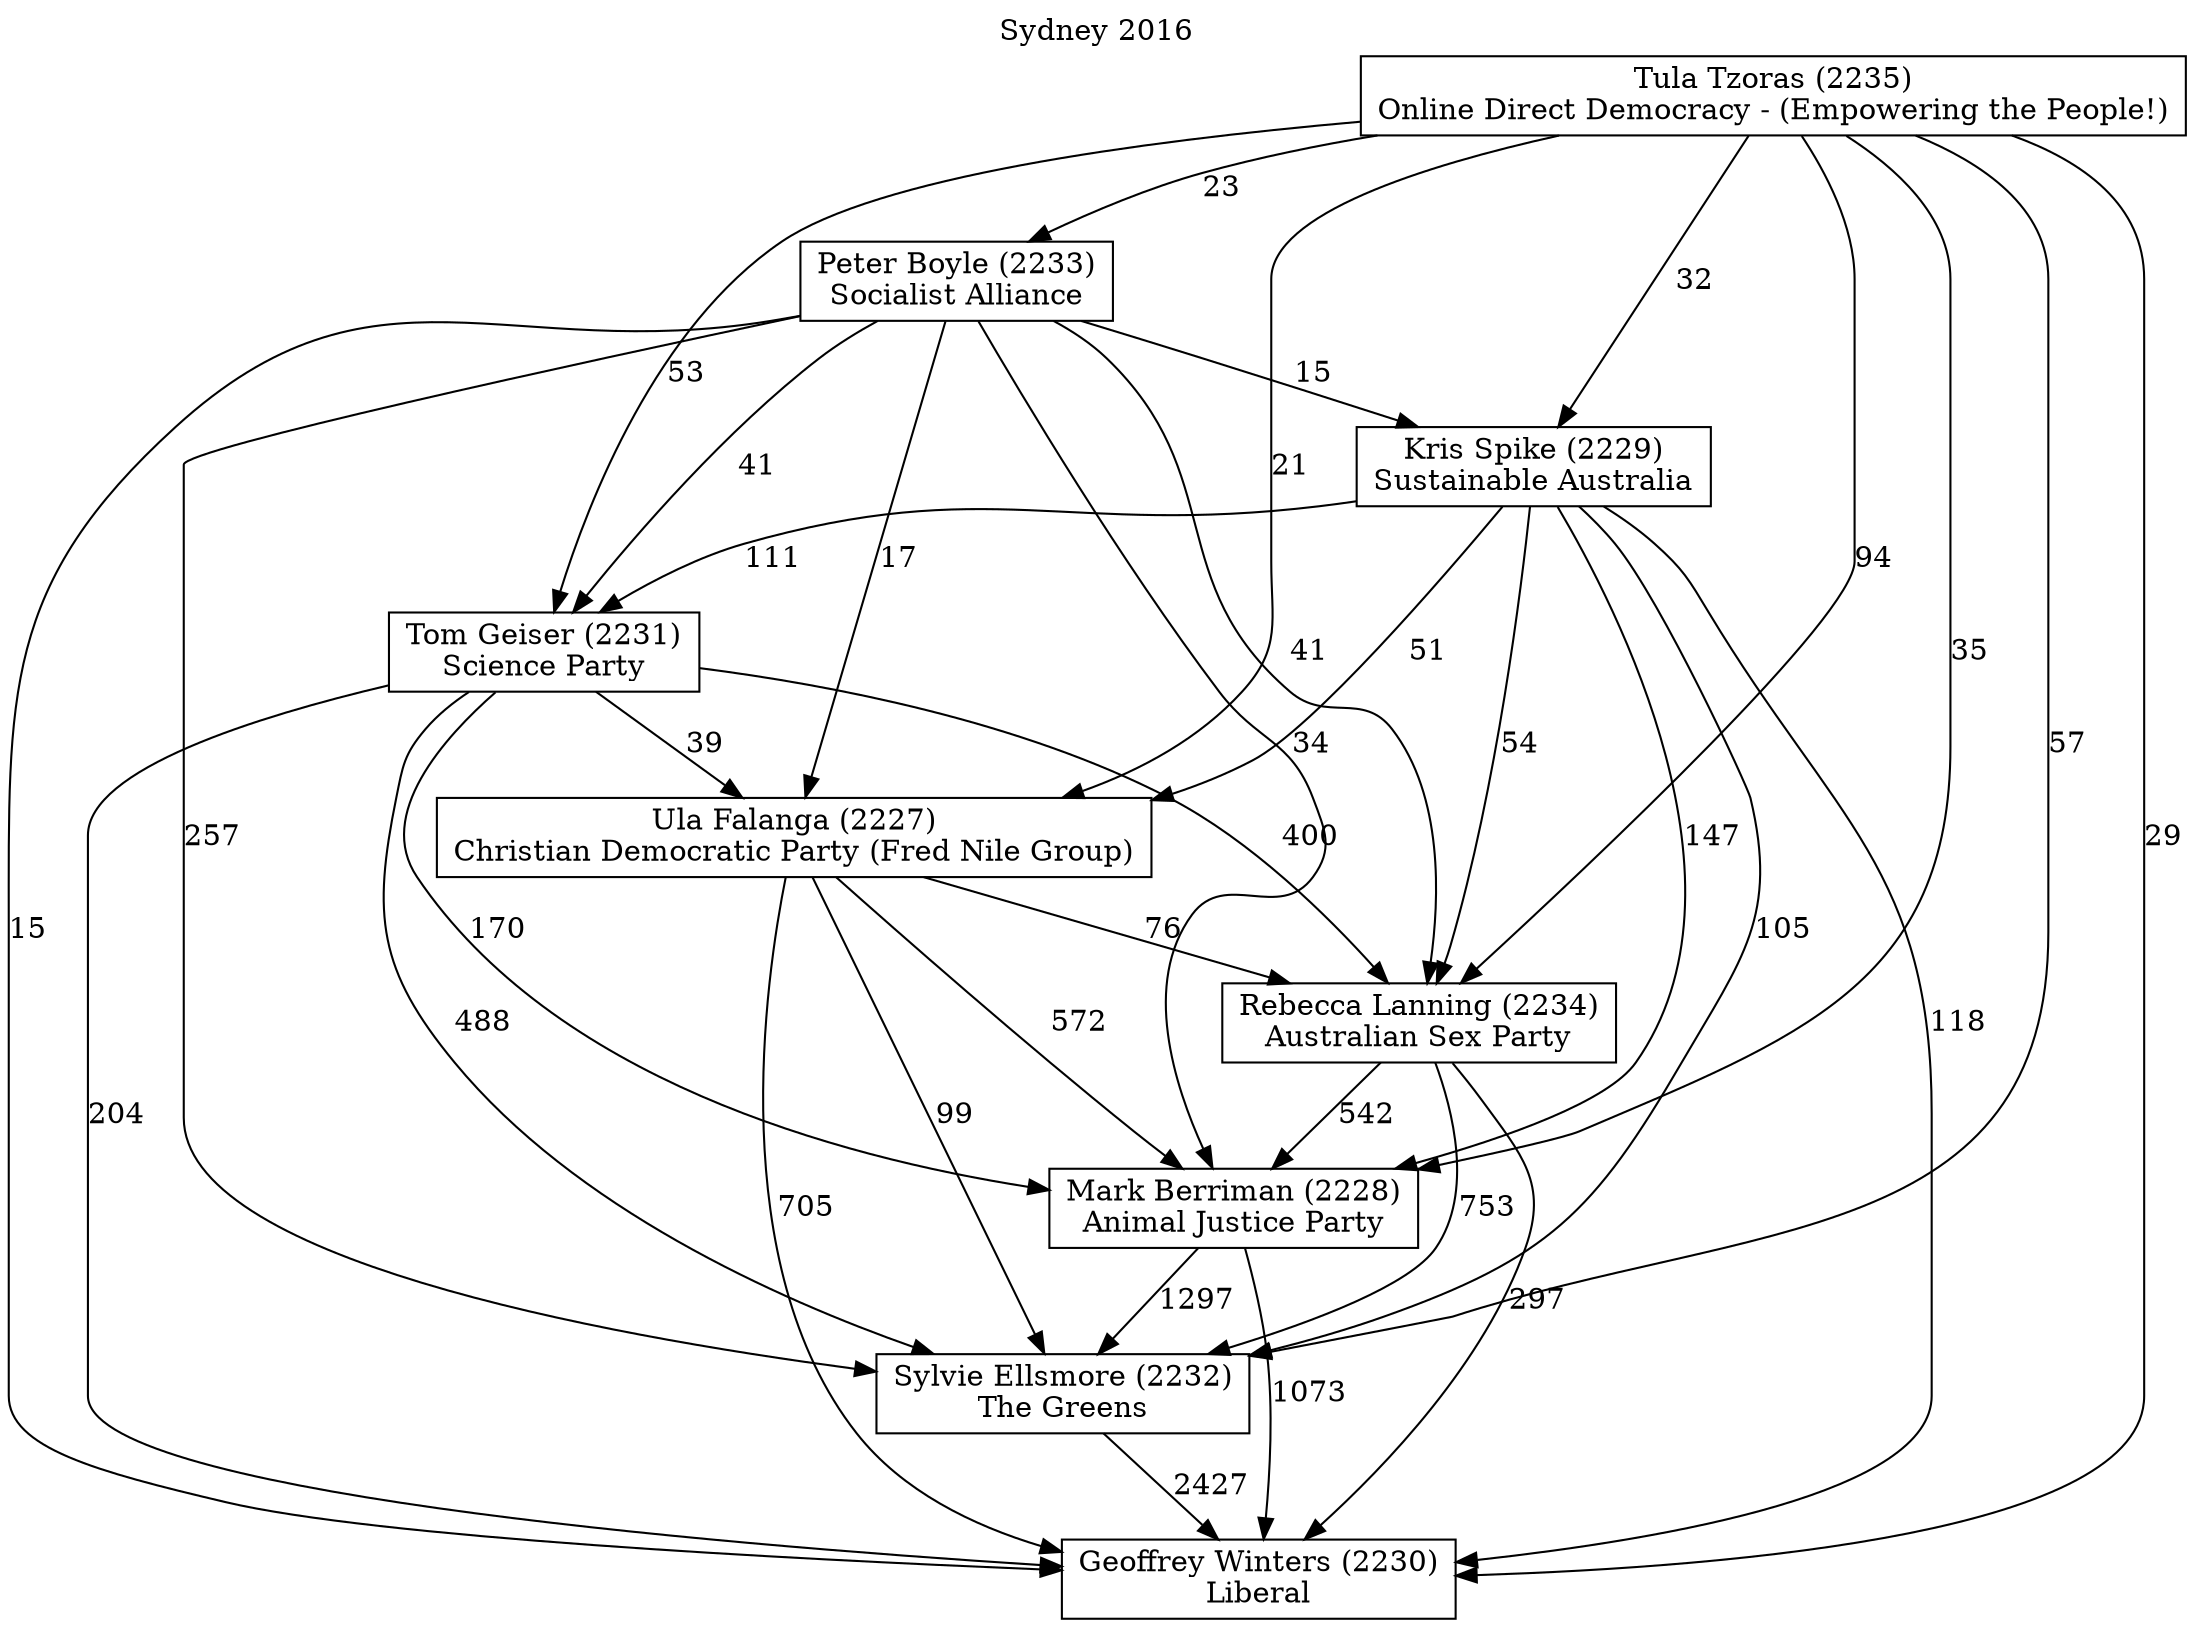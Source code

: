 // House preference flow
digraph "Geoffrey Winters (2230)_Sydney_2016" {
	graph [label="Sydney 2016" labelloc=t mclimit=10]
	node [shape=box]
	"Geoffrey Winters (2230)" [label="Geoffrey Winters (2230)
Liberal"]
	"Sylvie Ellsmore (2232)" [label="Sylvie Ellsmore (2232)
The Greens"]
	"Mark Berriman (2228)" [label="Mark Berriman (2228)
Animal Justice Party"]
	"Rebecca Lanning (2234)" [label="Rebecca Lanning (2234)
Australian Sex Party"]
	"Ula Falanga (2227)" [label="Ula Falanga (2227)
Christian Democratic Party (Fred Nile Group)"]
	"Tom Geiser (2231)" [label="Tom Geiser (2231)
Science Party"]
	"Kris Spike (2229)" [label="Kris Spike (2229)
Sustainable Australia"]
	"Peter Boyle (2233)" [label="Peter Boyle (2233)
Socialist Alliance"]
	"Tula Tzoras (2235)" [label="Tula Tzoras (2235)
Online Direct Democracy - (Empowering the People!)"]
	"Sylvie Ellsmore (2232)" -> "Geoffrey Winters (2230)" [label=2427]
	"Mark Berriman (2228)" -> "Sylvie Ellsmore (2232)" [label=1297]
	"Rebecca Lanning (2234)" -> "Mark Berriman (2228)" [label=542]
	"Ula Falanga (2227)" -> "Rebecca Lanning (2234)" [label=76]
	"Tom Geiser (2231)" -> "Ula Falanga (2227)" [label=39]
	"Kris Spike (2229)" -> "Tom Geiser (2231)" [label=111]
	"Peter Boyle (2233)" -> "Kris Spike (2229)" [label=15]
	"Tula Tzoras (2235)" -> "Peter Boyle (2233)" [label=23]
	"Mark Berriman (2228)" -> "Geoffrey Winters (2230)" [label=1073]
	"Rebecca Lanning (2234)" -> "Geoffrey Winters (2230)" [label=297]
	"Ula Falanga (2227)" -> "Geoffrey Winters (2230)" [label=705]
	"Tom Geiser (2231)" -> "Geoffrey Winters (2230)" [label=204]
	"Kris Spike (2229)" -> "Geoffrey Winters (2230)" [label=118]
	"Peter Boyle (2233)" -> "Geoffrey Winters (2230)" [label=15]
	"Tula Tzoras (2235)" -> "Geoffrey Winters (2230)" [label=29]
	"Tula Tzoras (2235)" -> "Kris Spike (2229)" [label=32]
	"Peter Boyle (2233)" -> "Tom Geiser (2231)" [label=41]
	"Tula Tzoras (2235)" -> "Tom Geiser (2231)" [label=53]
	"Kris Spike (2229)" -> "Ula Falanga (2227)" [label=51]
	"Peter Boyle (2233)" -> "Ula Falanga (2227)" [label=17]
	"Tula Tzoras (2235)" -> "Ula Falanga (2227)" [label=21]
	"Tom Geiser (2231)" -> "Rebecca Lanning (2234)" [label=400]
	"Kris Spike (2229)" -> "Rebecca Lanning (2234)" [label=54]
	"Peter Boyle (2233)" -> "Rebecca Lanning (2234)" [label=41]
	"Tula Tzoras (2235)" -> "Rebecca Lanning (2234)" [label=94]
	"Ula Falanga (2227)" -> "Mark Berriman (2228)" [label=572]
	"Tom Geiser (2231)" -> "Mark Berriman (2228)" [label=170]
	"Kris Spike (2229)" -> "Mark Berriman (2228)" [label=147]
	"Peter Boyle (2233)" -> "Mark Berriman (2228)" [label=34]
	"Tula Tzoras (2235)" -> "Mark Berriman (2228)" [label=35]
	"Rebecca Lanning (2234)" -> "Sylvie Ellsmore (2232)" [label=753]
	"Ula Falanga (2227)" -> "Sylvie Ellsmore (2232)" [label=99]
	"Tom Geiser (2231)" -> "Sylvie Ellsmore (2232)" [label=488]
	"Kris Spike (2229)" -> "Sylvie Ellsmore (2232)" [label=105]
	"Peter Boyle (2233)" -> "Sylvie Ellsmore (2232)" [label=257]
	"Tula Tzoras (2235)" -> "Sylvie Ellsmore (2232)" [label=57]
}
